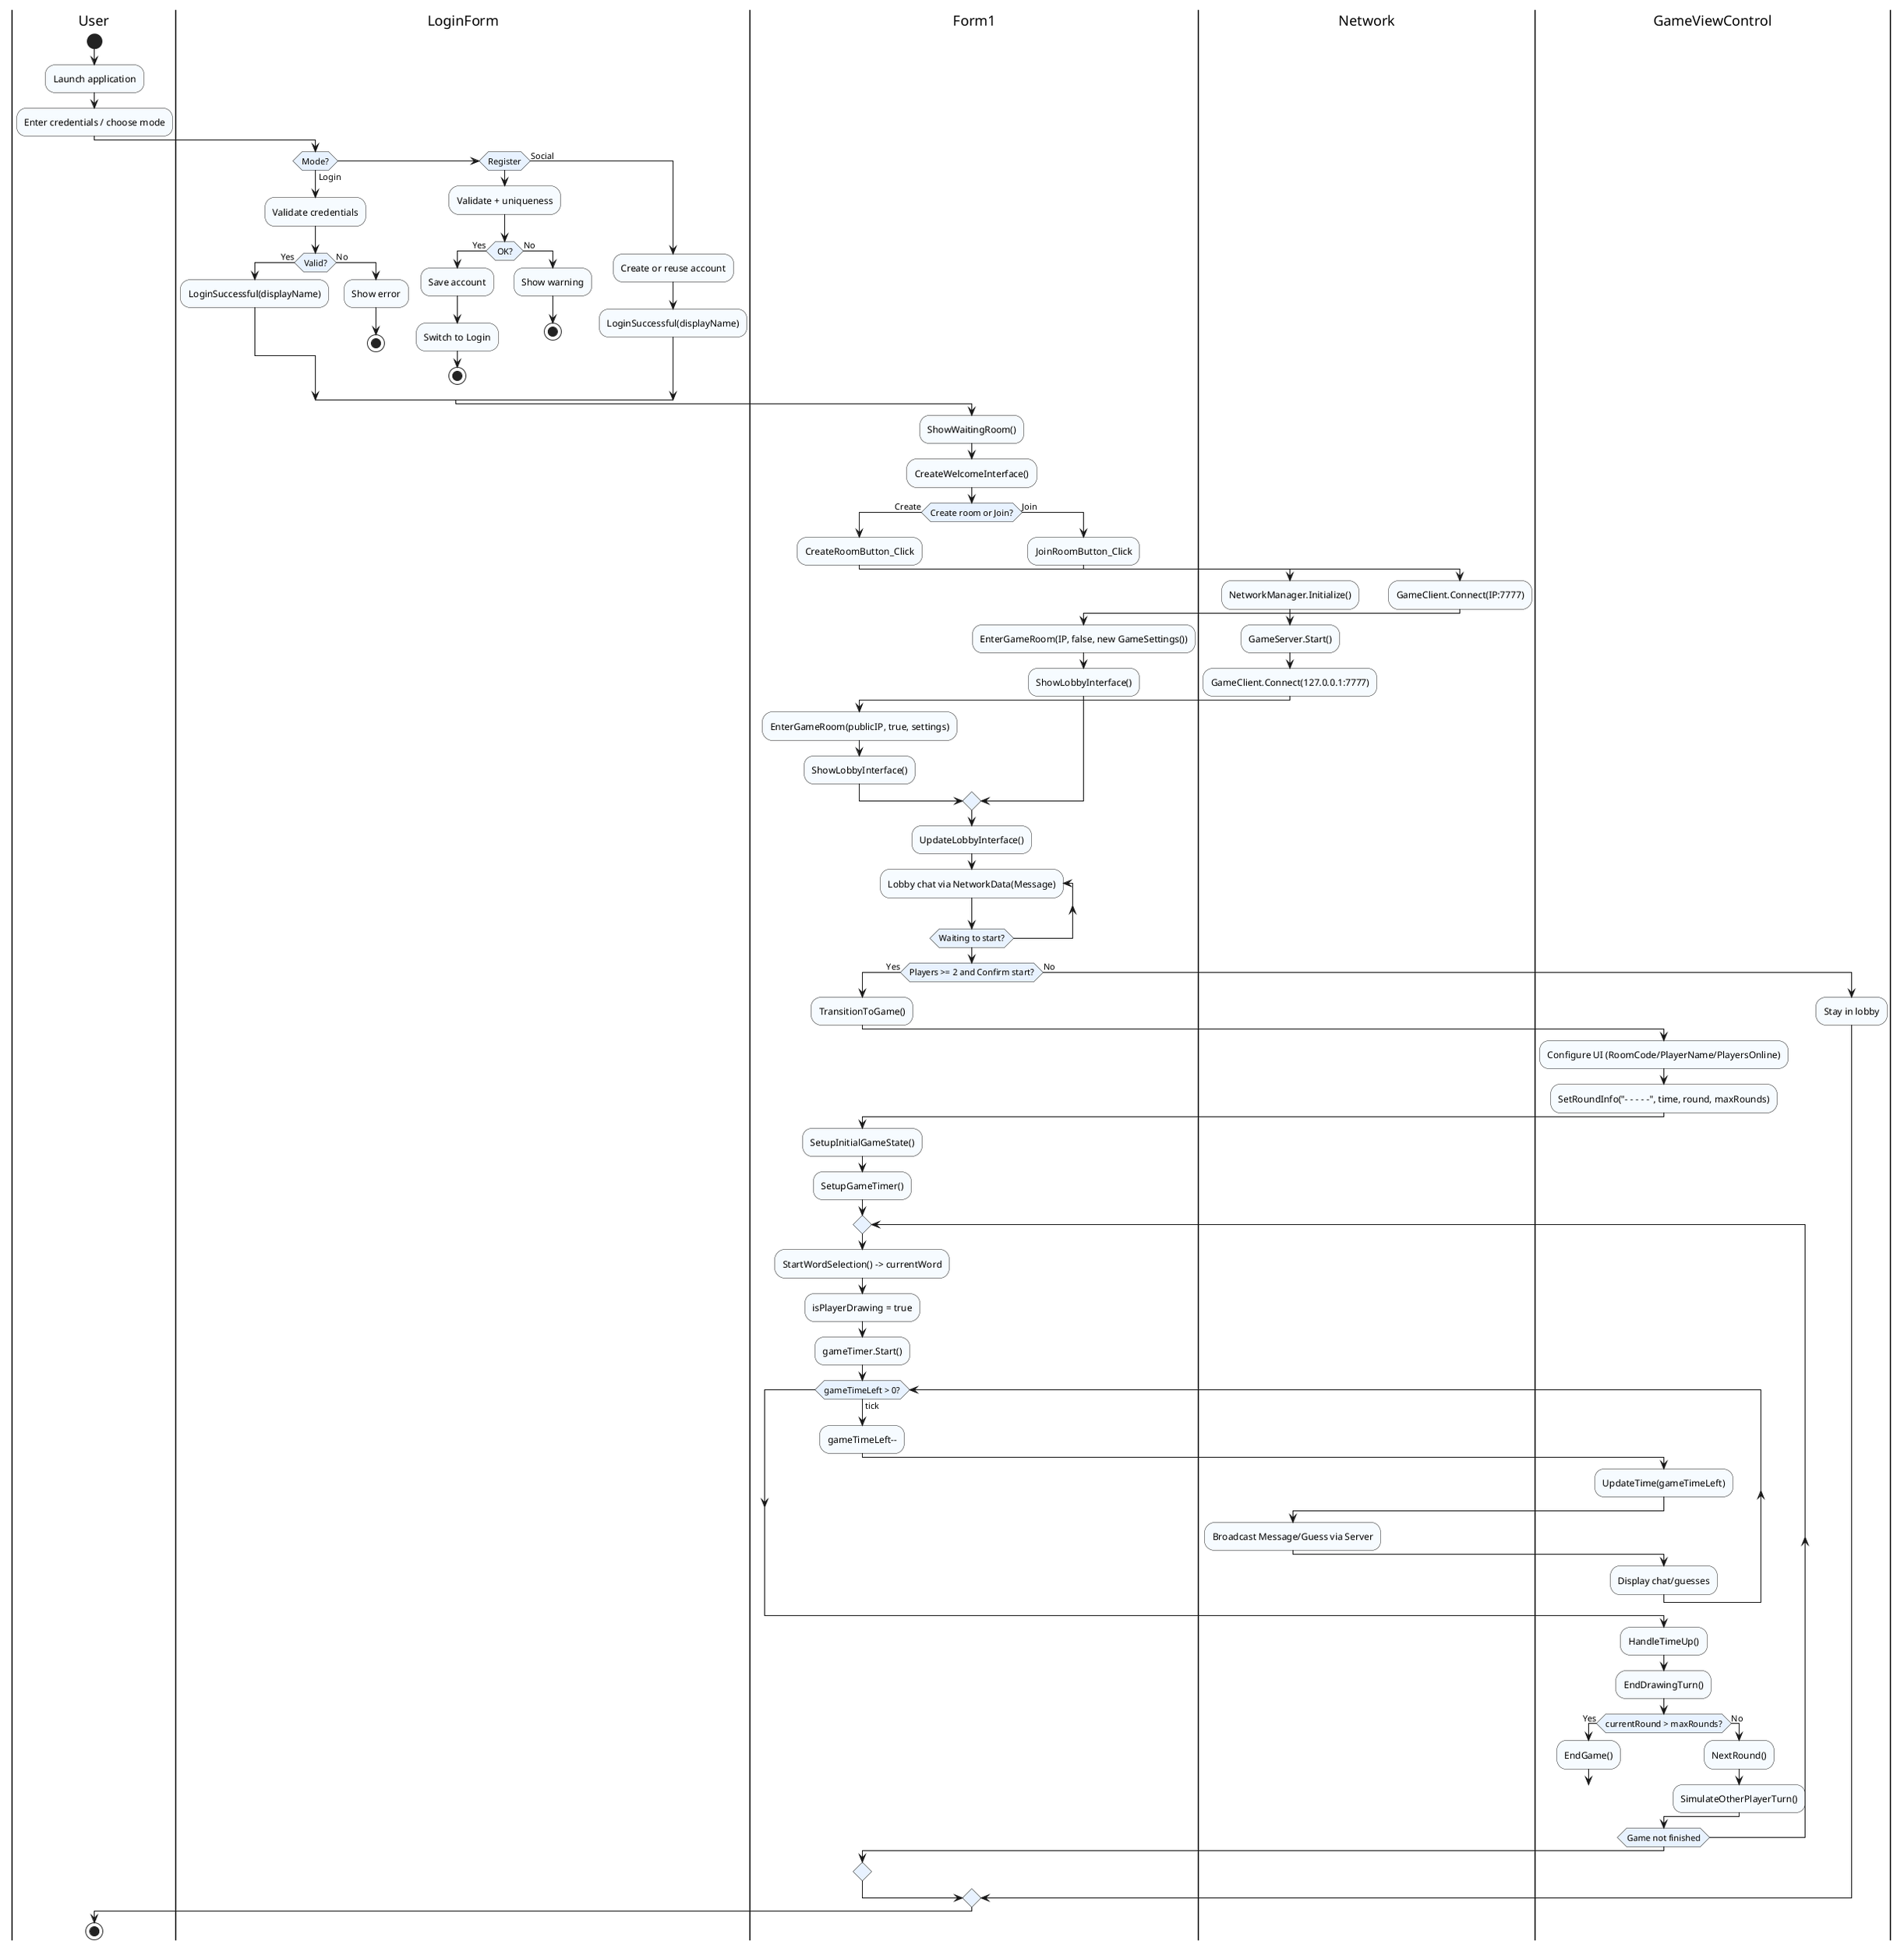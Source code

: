@startuml
skinparam linetype ortho
skinparam activity {
  BackgroundColor #F6FBFF
  DiamondBackgroundColor #E8F2FF
  BarColor #3B82F6
}

|User|
start
:Launch application;
:Enter credentials / choose mode;

|LoginForm|
if (Mode?) then (Login)
  :Validate credentials;
  if (Valid?) then (Yes)
    :LoginSuccessful(displayName);
  else (No)
    :Show error;
    stop
  endif
elseif (Register)
  :Validate + uniqueness;
  if (OK?) then (Yes)
    :Save account;
    :Switch to Login;
    stop
  else (No)
    :Show warning;
    stop
  endif
else (Social)
  :Create or reuse account;
  :LoginSuccessful(displayName);
endif

|Form1|
:ShowWaitingRoom();
:CreateWelcomeInterface();
if (Create room or Join?) then (Create)
  :CreateRoomButton_Click;
  |Network|
  :NetworkManager.Initialize();
  :GameServer.Start();
  :GameClient.Connect(127.0.0.1:7777);
  |Form1|
  :EnterGameRoom(publicIP, true, settings);
  :ShowLobbyInterface();
else (Join)
  :JoinRoomButton_Click;
  |Network|
  :GameClient.Connect(IP:7777);
  |Form1|
  :EnterGameRoom(IP, false, new GameSettings());
  :ShowLobbyInterface();
endif

:UpdateLobbyInterface();
repeat :Lobby chat via NetworkData(Message);
repeat while (Waiting to start?)

if (Players >= 2 and Confirm start?) then (Yes)
  :TransitionToGame();
  |GameViewControl|
  :Configure UI (RoomCode/PlayerName/PlayersOnline);
  :SetRoundInfo("- - - - -", time, round, maxRounds);
  |Form1|
  :SetupInitialGameState();
  :SetupGameTimer();
  repeat
    :StartWordSelection() -> currentWord;
    :isPlayerDrawing = true;
    :gameTimer.Start();
    while (gameTimeLeft > 0?) is (tick)
      :gameTimeLeft--;
      |GameViewControl|
      :UpdateTime(gameTimeLeft);
      |Network|
      :Broadcast Message/Guess via Server;
      |GameViewControl|
      :Display chat/guesses;
    endwhile
    :HandleTimeUp();
    :EndDrawingTurn();
    if (currentRound > maxRounds?) then (Yes)
      :EndGame();
      break
    else (No)
      :NextRound();
      :SimulateOtherPlayerTurn();
    endif
  repeat while (Game not finished)
else (No)
  :Stay in lobby;
endif

|User|
stop
@enduml